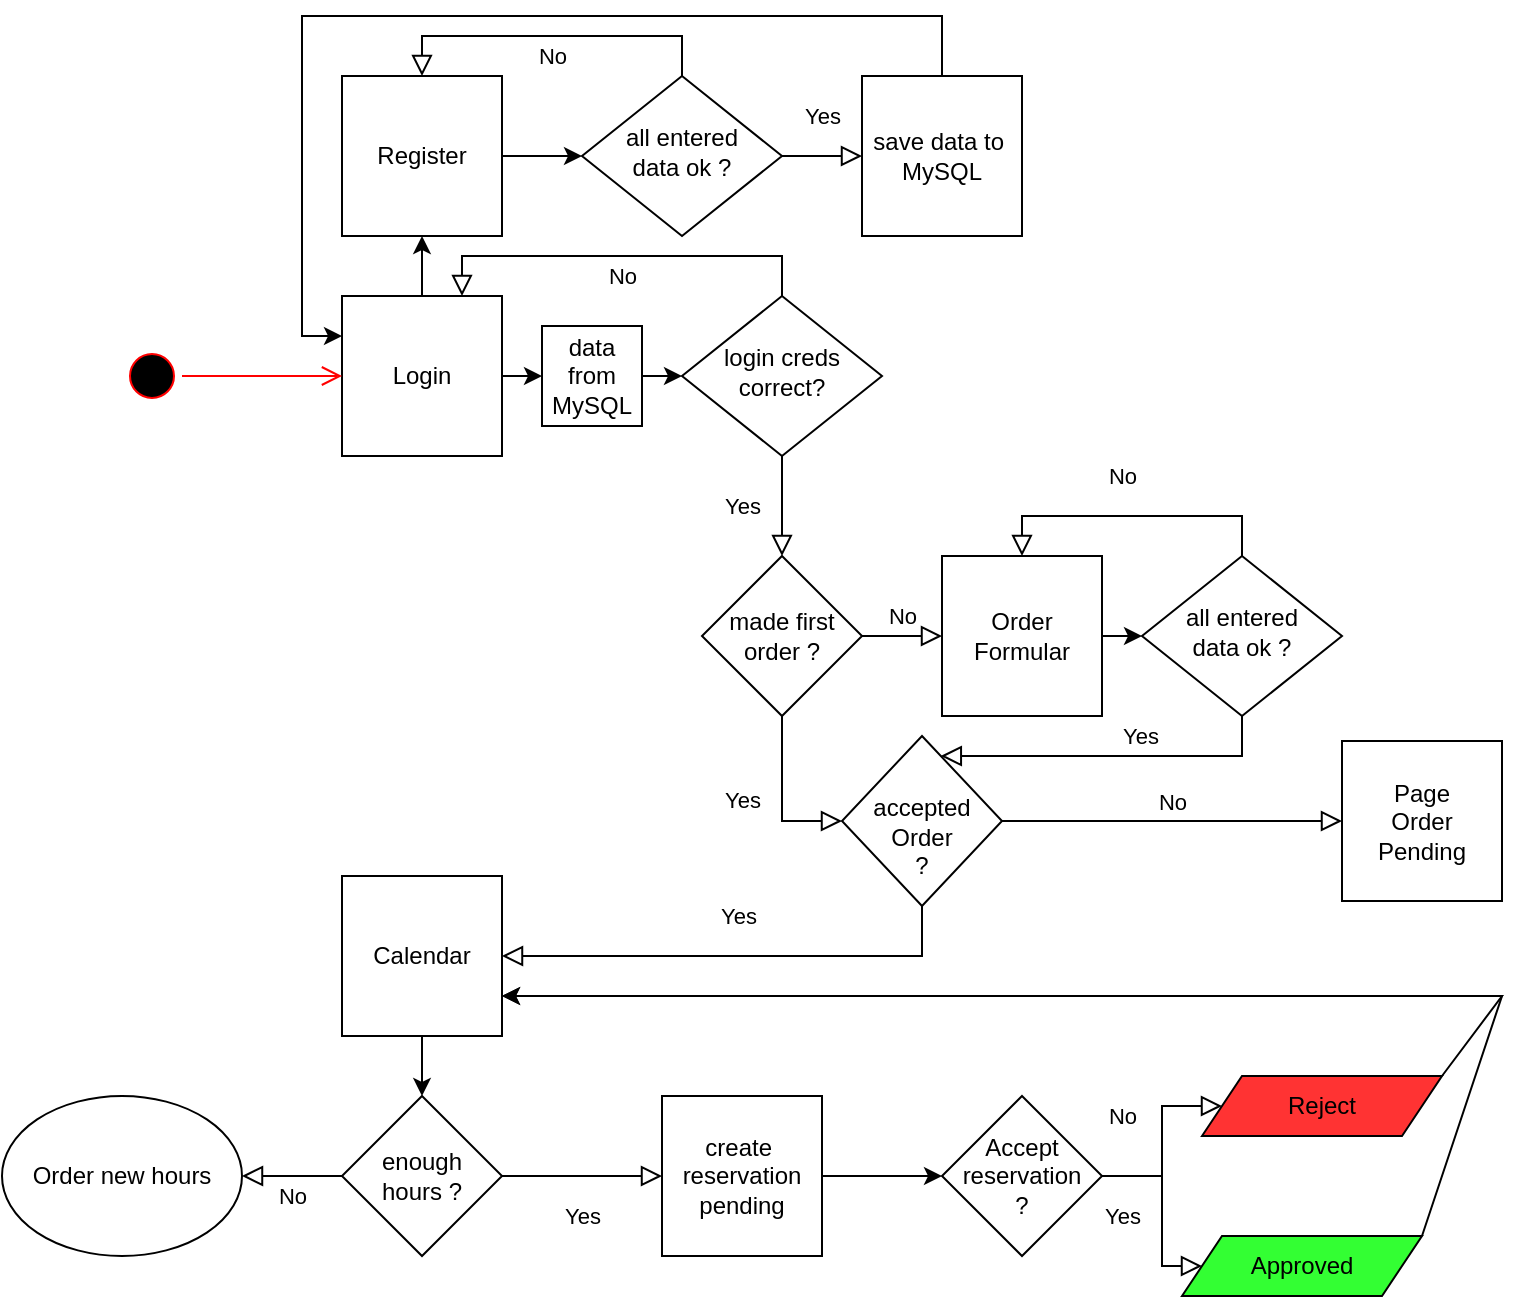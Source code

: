 <mxfile version="19.0.1" type="device"><diagram id="C5RBs43oDa-KdzZeNtuy" name="Page-1"><mxGraphModel dx="1291" dy="1824" grid="1" gridSize="10" guides="1" tooltips="1" connect="1" arrows="1" fold="1" page="1" pageScale="1" pageWidth="827" pageHeight="1169" math="0" shadow="0"><root><mxCell id="WIyWlLk6GJQsqaUBKTNV-0"/><mxCell id="WIyWlLk6GJQsqaUBKTNV-1" parent="WIyWlLk6GJQsqaUBKTNV-0"/><mxCell id="M9aeuWUKrC9vRqmzra_V-5" value="Register" style="whiteSpace=wrap;html=1;aspect=fixed;" parent="WIyWlLk6GJQsqaUBKTNV-1" vertex="1"><mxGeometry x="210" y="-380" width="80" height="80" as="geometry"/></mxCell><mxCell id="M9aeuWUKrC9vRqmzra_V-6" value="Login" style="whiteSpace=wrap;html=1;aspect=fixed;" parent="WIyWlLk6GJQsqaUBKTNV-1" vertex="1"><mxGeometry x="210" y="-270" width="80" height="80" as="geometry"/></mxCell><mxCell id="M9aeuWUKrC9vRqmzra_V-7" value="Calendar" style="whiteSpace=wrap;html=1;aspect=fixed;" parent="WIyWlLk6GJQsqaUBKTNV-1" vertex="1"><mxGeometry x="210" y="20" width="80" height="80" as="geometry"/></mxCell><mxCell id="M9aeuWUKrC9vRqmzra_V-10" value="Yes" style="rounded=0;html=1;jettySize=auto;orthogonalLoop=1;fontSize=11;endArrow=block;endFill=0;endSize=8;strokeWidth=1;shadow=0;labelBackgroundColor=none;edgeStyle=orthogonalEdgeStyle;entryX=0;entryY=0.5;entryDx=0;entryDy=0;" parent="WIyWlLk6GJQsqaUBKTNV-1" target="MN7975xbA43hBk4eJzTB-18" edge="1"><mxGeometry x="0.053" y="-20" relative="1" as="geometry"><mxPoint as="offset"/><mxPoint x="590" y="170" as="sourcePoint"/><mxPoint x="550" y="290" as="targetPoint"/><Array as="points"><mxPoint x="620" y="170"/><mxPoint x="620" y="215"/></Array></mxGeometry></mxCell><mxCell id="M9aeuWUKrC9vRqmzra_V-11" value="" style="endArrow=classic;html=1;rounded=0;entryX=0.5;entryY=1;entryDx=0;entryDy=0;exitX=0.5;exitY=0;exitDx=0;exitDy=0;" parent="WIyWlLk6GJQsqaUBKTNV-1" source="M9aeuWUKrC9vRqmzra_V-6" target="M9aeuWUKrC9vRqmzra_V-5" edge="1"><mxGeometry width="50" height="50" relative="1" as="geometry"><mxPoint x="210" y="-210" as="sourcePoint"/><mxPoint x="260" y="-260" as="targetPoint"/></mxGeometry></mxCell><mxCell id="M9aeuWUKrC9vRqmzra_V-12" value="all entered &lt;br&gt;data ok ?" style="rhombus;whiteSpace=wrap;html=1;shadow=0;fontFamily=Helvetica;fontSize=12;align=center;strokeWidth=1;spacing=6;spacingTop=-4;" parent="WIyWlLk6GJQsqaUBKTNV-1" vertex="1"><mxGeometry x="330" y="-380" width="100" height="80" as="geometry"/></mxCell><mxCell id="M9aeuWUKrC9vRqmzra_V-13" value="" style="endArrow=classic;html=1;rounded=0;entryX=0;entryY=0.5;entryDx=0;entryDy=0;exitX=1;exitY=0.5;exitDx=0;exitDy=0;" parent="WIyWlLk6GJQsqaUBKTNV-1" source="M9aeuWUKrC9vRqmzra_V-5" target="M9aeuWUKrC9vRqmzra_V-12" edge="1"><mxGeometry width="50" height="50" relative="1" as="geometry"><mxPoint x="330" y="-270" as="sourcePoint"/><mxPoint x="330" y="-300" as="targetPoint"/></mxGeometry></mxCell><mxCell id="M9aeuWUKrC9vRqmzra_V-14" value="No" style="edgeStyle=orthogonalEdgeStyle;rounded=0;html=1;jettySize=auto;orthogonalLoop=1;fontSize=11;endArrow=block;endFill=0;endSize=8;strokeWidth=1;shadow=0;labelBackgroundColor=none;exitX=0.5;exitY=0;exitDx=0;exitDy=0;entryX=0.5;entryY=0;entryDx=0;entryDy=0;" parent="WIyWlLk6GJQsqaUBKTNV-1" source="M9aeuWUKrC9vRqmzra_V-12" target="M9aeuWUKrC9vRqmzra_V-5" edge="1"><mxGeometry y="10" relative="1" as="geometry"><mxPoint as="offset"/><mxPoint x="400" y="-440" as="sourcePoint"/><mxPoint x="480" y="-440" as="targetPoint"/></mxGeometry></mxCell><mxCell id="M9aeuWUKrC9vRqmzra_V-15" value="Yes" style="rounded=0;html=1;jettySize=auto;orthogonalLoop=1;fontSize=11;endArrow=block;endFill=0;endSize=8;strokeWidth=1;shadow=0;labelBackgroundColor=none;edgeStyle=orthogonalEdgeStyle;exitX=1;exitY=0.5;exitDx=0;exitDy=0;entryX=0;entryY=0.5;entryDx=0;entryDy=0;" parent="WIyWlLk6GJQsqaUBKTNV-1" source="M9aeuWUKrC9vRqmzra_V-12" target="M9aeuWUKrC9vRqmzra_V-16" edge="1"><mxGeometry y="20" relative="1" as="geometry"><mxPoint as="offset"/><mxPoint x="440" y="-255" as="sourcePoint"/><mxPoint x="470" y="-340" as="targetPoint"/></mxGeometry></mxCell><mxCell id="M9aeuWUKrC9vRqmzra_V-16" value="save data to&amp;nbsp;&lt;br&gt;MySQL" style="whiteSpace=wrap;html=1;aspect=fixed;" parent="WIyWlLk6GJQsqaUBKTNV-1" vertex="1"><mxGeometry x="470" y="-380" width="80" height="80" as="geometry"/></mxCell><mxCell id="M9aeuWUKrC9vRqmzra_V-17" value="login creds correct?" style="rhombus;whiteSpace=wrap;html=1;shadow=0;fontFamily=Helvetica;fontSize=12;align=center;strokeWidth=1;spacing=6;spacingTop=-4;" parent="WIyWlLk6GJQsqaUBKTNV-1" vertex="1"><mxGeometry x="380" y="-270" width="100" height="80" as="geometry"/></mxCell><mxCell id="M9aeuWUKrC9vRqmzra_V-18" value="data from MySQL" style="whiteSpace=wrap;html=1;aspect=fixed;" parent="WIyWlLk6GJQsqaUBKTNV-1" vertex="1"><mxGeometry x="310" y="-255" width="50" height="50" as="geometry"/></mxCell><mxCell id="M9aeuWUKrC9vRqmzra_V-19" value="" style="endArrow=classic;html=1;rounded=0;entryX=0;entryY=0.5;entryDx=0;entryDy=0;exitX=1;exitY=0.5;exitDx=0;exitDy=0;" parent="WIyWlLk6GJQsqaUBKTNV-1" source="M9aeuWUKrC9vRqmzra_V-6" target="M9aeuWUKrC9vRqmzra_V-18" edge="1"><mxGeometry width="50" height="50" relative="1" as="geometry"><mxPoint x="290" y="-120" as="sourcePoint"/><mxPoint x="290" y="-150" as="targetPoint"/></mxGeometry></mxCell><mxCell id="M9aeuWUKrC9vRqmzra_V-20" value="" style="endArrow=classic;html=1;rounded=0;entryX=0;entryY=0.5;entryDx=0;entryDy=0;exitX=1;exitY=0.5;exitDx=0;exitDy=0;" parent="WIyWlLk6GJQsqaUBKTNV-1" source="M9aeuWUKrC9vRqmzra_V-18" target="M9aeuWUKrC9vRqmzra_V-17" edge="1"><mxGeometry width="50" height="50" relative="1" as="geometry"><mxPoint x="379.31" y="-160" as="sourcePoint"/><mxPoint x="379.31" y="-190" as="targetPoint"/></mxGeometry></mxCell><mxCell id="M9aeuWUKrC9vRqmzra_V-21" value="No" style="edgeStyle=orthogonalEdgeStyle;rounded=0;html=1;jettySize=auto;orthogonalLoop=1;fontSize=11;endArrow=block;endFill=0;endSize=8;strokeWidth=1;shadow=0;labelBackgroundColor=none;exitX=0.5;exitY=0;exitDx=0;exitDy=0;entryX=0.75;entryY=0;entryDx=0;entryDy=0;" parent="WIyWlLk6GJQsqaUBKTNV-1" source="M9aeuWUKrC9vRqmzra_V-17" target="M9aeuWUKrC9vRqmzra_V-6" edge="1"><mxGeometry y="10" relative="1" as="geometry"><mxPoint as="offset"/><mxPoint x="500" y="-255" as="sourcePoint"/><mxPoint x="580" y="-255" as="targetPoint"/></mxGeometry></mxCell><mxCell id="M9aeuWUKrC9vRqmzra_V-22" value="" style="endArrow=classic;html=1;rounded=0;exitX=0.5;exitY=0;exitDx=0;exitDy=0;entryX=0;entryY=0.25;entryDx=0;entryDy=0;" parent="WIyWlLk6GJQsqaUBKTNV-1" source="M9aeuWUKrC9vRqmzra_V-16" target="M9aeuWUKrC9vRqmzra_V-6" edge="1"><mxGeometry width="50" height="50" relative="1" as="geometry"><mxPoint x="590" y="-360" as="sourcePoint"/><mxPoint x="640" y="-410" as="targetPoint"/><Array as="points"><mxPoint x="510" y="-410"/><mxPoint x="190" y="-410"/><mxPoint x="190" y="-250"/></Array></mxGeometry></mxCell><mxCell id="M9aeuWUKrC9vRqmzra_V-24" value="Yes" style="rounded=0;html=1;jettySize=auto;orthogonalLoop=1;fontSize=11;endArrow=block;endFill=0;endSize=8;strokeWidth=1;shadow=0;labelBackgroundColor=none;edgeStyle=orthogonalEdgeStyle;exitX=0.5;exitY=1;exitDx=0;exitDy=0;entryX=1;entryY=0.5;entryDx=0;entryDy=0;" parent="WIyWlLk6GJQsqaUBKTNV-1" source="MN7975xbA43hBk4eJzTB-3" target="M9aeuWUKrC9vRqmzra_V-7" edge="1"><mxGeometry y="-20" relative="1" as="geometry"><mxPoint as="offset"/><mxPoint x="540" y="-150" as="sourcePoint"/><mxPoint x="540" y="-90" as="targetPoint"/><Array as="points"><mxPoint x="500" y="60"/></Array></mxGeometry></mxCell><mxCell id="EDBKbgvd6F27mPL5oW0w-9" value="" style="edgeStyle=orthogonalEdgeStyle;rounded=0;orthogonalLoop=1;jettySize=auto;html=1;entryX=0;entryY=0.5;entryDx=0;entryDy=0;" parent="WIyWlLk6GJQsqaUBKTNV-1" source="EDBKbgvd6F27mPL5oW0w-0" target="EDBKbgvd6F27mPL5oW0w-10" edge="1"><mxGeometry relative="1" as="geometry"><mxPoint x="510" y="170" as="targetPoint"/></mxGeometry></mxCell><mxCell id="EDBKbgvd6F27mPL5oW0w-0" value="create&amp;nbsp;&lt;br&gt;reservation&lt;br&gt;pending" style="whiteSpace=wrap;html=1;aspect=fixed;" parent="WIyWlLk6GJQsqaUBKTNV-1" vertex="1"><mxGeometry x="370" y="130" width="80" height="80" as="geometry"/></mxCell><mxCell id="EDBKbgvd6F27mPL5oW0w-1" value="enough&lt;br&gt;hours ?" style="rhombus;whiteSpace=wrap;html=1;" parent="WIyWlLk6GJQsqaUBKTNV-1" vertex="1"><mxGeometry x="210" y="130" width="80" height="80" as="geometry"/></mxCell><mxCell id="EDBKbgvd6F27mPL5oW0w-2" value="Order new hours" style="ellipse;whiteSpace=wrap;html=1;" parent="WIyWlLk6GJQsqaUBKTNV-1" vertex="1"><mxGeometry x="40" y="130" width="120" height="80" as="geometry"/></mxCell><mxCell id="EDBKbgvd6F27mPL5oW0w-3" value="" style="endArrow=classic;html=1;rounded=0;exitX=0.5;exitY=1;exitDx=0;exitDy=0;entryX=0.5;entryY=0;entryDx=0;entryDy=0;" parent="WIyWlLk6GJQsqaUBKTNV-1" source="M9aeuWUKrC9vRqmzra_V-7" target="EDBKbgvd6F27mPL5oW0w-1" edge="1"><mxGeometry width="50" height="50" relative="1" as="geometry"><mxPoint x="350" y="10" as="sourcePoint"/><mxPoint x="400" y="-40" as="targetPoint"/></mxGeometry></mxCell><mxCell id="EDBKbgvd6F27mPL5oW0w-4" value="Yes" style="rounded=0;html=1;jettySize=auto;orthogonalLoop=1;fontSize=11;endArrow=block;endFill=0;endSize=8;strokeWidth=1;shadow=0;labelBackgroundColor=none;edgeStyle=orthogonalEdgeStyle;exitX=1;exitY=0.5;exitDx=0;exitDy=0;entryX=0;entryY=0.5;entryDx=0;entryDy=0;" parent="WIyWlLk6GJQsqaUBKTNV-1" source="EDBKbgvd6F27mPL5oW0w-1" target="EDBKbgvd6F27mPL5oW0w-0" edge="1"><mxGeometry y="-20" relative="1" as="geometry"><mxPoint as="offset"/><mxPoint x="320" y="180" as="sourcePoint"/><mxPoint x="360" y="170" as="targetPoint"/></mxGeometry></mxCell><mxCell id="EDBKbgvd6F27mPL5oW0w-5" value="No" style="edgeStyle=orthogonalEdgeStyle;rounded=0;html=1;jettySize=auto;orthogonalLoop=1;fontSize=11;endArrow=block;endFill=0;endSize=8;strokeWidth=1;shadow=0;labelBackgroundColor=none;exitX=0;exitY=0.5;exitDx=0;exitDy=0;entryX=1;entryY=0.5;entryDx=0;entryDy=0;" parent="WIyWlLk6GJQsqaUBKTNV-1" source="EDBKbgvd6F27mPL5oW0w-1" target="EDBKbgvd6F27mPL5oW0w-2" edge="1"><mxGeometry y="10" relative="1" as="geometry"><mxPoint as="offset"/><mxPoint x="70" as="sourcePoint"/><mxPoint x="150" as="targetPoint"/></mxGeometry></mxCell><mxCell id="EDBKbgvd6F27mPL5oW0w-10" value="Accept reservation&lt;br&gt;?" style="rhombus;whiteSpace=wrap;html=1;" parent="WIyWlLk6GJQsqaUBKTNV-1" vertex="1"><mxGeometry x="510" y="130" width="80" height="80" as="geometry"/></mxCell><mxCell id="EDBKbgvd6F27mPL5oW0w-12" value="Yes" style="rounded=0;html=1;jettySize=auto;orthogonalLoop=1;fontSize=11;endArrow=block;endFill=0;endSize=8;strokeWidth=1;shadow=0;labelBackgroundColor=none;edgeStyle=orthogonalEdgeStyle;exitX=0.5;exitY=1;exitDx=0;exitDy=0;" parent="WIyWlLk6GJQsqaUBKTNV-1" source="MN7975xbA43hBk4eJzTB-14" target="MN7975xbA43hBk4eJzTB-3" edge="1"><mxGeometry x="-0.162" y="-10" relative="1" as="geometry"><mxPoint as="offset"/><mxPoint x="720" y="-205.0" as="sourcePoint"/><mxPoint x="800" y="-205.0" as="targetPoint"/><Array as="points"><mxPoint x="660" y="-40"/></Array></mxGeometry></mxCell><mxCell id="EDBKbgvd6F27mPL5oW0w-13" value="No" style="edgeStyle=orthogonalEdgeStyle;rounded=0;html=1;jettySize=auto;orthogonalLoop=1;fontSize=11;endArrow=block;endFill=0;endSize=8;strokeWidth=1;shadow=0;labelBackgroundColor=none;exitX=1;exitY=0.5;exitDx=0;exitDy=0;entryX=0;entryY=0.5;entryDx=0;entryDy=0;" parent="WIyWlLk6GJQsqaUBKTNV-1" source="EDBKbgvd6F27mPL5oW0w-10" target="MN7975xbA43hBk4eJzTB-17" edge="1"><mxGeometry x="0.263" y="20" relative="1" as="geometry"><mxPoint as="offset"/><mxPoint x="630" y="-120.0" as="sourcePoint"/><mxPoint x="580" y="-120.0" as="targetPoint"/><Array as="points"><mxPoint x="620" y="170"/><mxPoint x="620" y="135"/></Array></mxGeometry></mxCell><mxCell id="MN7975xbA43hBk4eJzTB-0" value="made first&lt;br&gt;order ?" style="rhombus;whiteSpace=wrap;html=1;" parent="WIyWlLk6GJQsqaUBKTNV-1" vertex="1"><mxGeometry x="390" y="-140" width="80" height="80" as="geometry"/></mxCell><mxCell id="MN7975xbA43hBk4eJzTB-1" value="No" style="edgeStyle=orthogonalEdgeStyle;rounded=0;html=1;jettySize=auto;orthogonalLoop=1;fontSize=11;endArrow=block;endFill=0;endSize=8;strokeWidth=1;shadow=0;labelBackgroundColor=none;exitX=0.5;exitY=0;exitDx=0;exitDy=0;entryX=0.5;entryY=0;entryDx=0;entryDy=0;" parent="WIyWlLk6GJQsqaUBKTNV-1" source="MN7975xbA43hBk4eJzTB-14" target="MN7975xbA43hBk4eJzTB-4" edge="1"><mxGeometry x="0.067" y="-20" relative="1" as="geometry"><mxPoint as="offset"/><mxPoint x="589" y="-255" as="sourcePoint"/><mxPoint x="589" y="-185" as="targetPoint"/></mxGeometry></mxCell><mxCell id="MN7975xbA43hBk4eJzTB-2" value="Page&lt;br&gt;Order&lt;br&gt;Pending" style="whiteSpace=wrap;html=1;aspect=fixed;" parent="WIyWlLk6GJQsqaUBKTNV-1" vertex="1"><mxGeometry x="710" y="-47.5" width="80" height="80" as="geometry"/></mxCell><mxCell id="MN7975xbA43hBk4eJzTB-3" value="&lt;br&gt;accepted&lt;br&gt;Order&lt;br&gt;?" style="rhombus;whiteSpace=wrap;html=1;" parent="WIyWlLk6GJQsqaUBKTNV-1" vertex="1"><mxGeometry x="460" y="-50" width="80" height="85" as="geometry"/></mxCell><mxCell id="MN7975xbA43hBk4eJzTB-4" value="Order Formular" style="whiteSpace=wrap;html=1;aspect=fixed;" parent="WIyWlLk6GJQsqaUBKTNV-1" vertex="1"><mxGeometry x="510" y="-140" width="80" height="80" as="geometry"/></mxCell><mxCell id="MN7975xbA43hBk4eJzTB-5" value="" style="endArrow=classic;html=1;rounded=0;exitX=1;exitY=0.5;exitDx=0;exitDy=0;entryX=0;entryY=0.5;entryDx=0;entryDy=0;" parent="WIyWlLk6GJQsqaUBKTNV-1" source="MN7975xbA43hBk4eJzTB-4" target="MN7975xbA43hBk4eJzTB-14" edge="1"><mxGeometry width="50" height="50" relative="1" as="geometry"><mxPoint x="680" y="-100" as="sourcePoint"/><mxPoint x="730" y="-150" as="targetPoint"/></mxGeometry></mxCell><mxCell id="MN7975xbA43hBk4eJzTB-6" value="No" style="edgeStyle=orthogonalEdgeStyle;rounded=0;html=1;jettySize=auto;orthogonalLoop=1;fontSize=11;endArrow=block;endFill=0;endSize=8;strokeWidth=1;shadow=0;labelBackgroundColor=none;exitX=1;exitY=0.5;exitDx=0;exitDy=0;entryX=0;entryY=0.5;entryDx=0;entryDy=0;" parent="WIyWlLk6GJQsqaUBKTNV-1" source="MN7975xbA43hBk4eJzTB-0" target="MN7975xbA43hBk4eJzTB-4" edge="1"><mxGeometry y="10" relative="1" as="geometry"><mxPoint as="offset"/><mxPoint x="500" y="-160" as="sourcePoint"/><mxPoint x="500" y="-90" as="targetPoint"/></mxGeometry></mxCell><mxCell id="MN7975xbA43hBk4eJzTB-7" value="Yes" style="rounded=0;html=1;jettySize=auto;orthogonalLoop=1;fontSize=11;endArrow=block;endFill=0;endSize=8;strokeWidth=1;shadow=0;labelBackgroundColor=none;edgeStyle=orthogonalEdgeStyle;entryX=0.5;entryY=0;entryDx=0;entryDy=0;exitX=0.5;exitY=1;exitDx=0;exitDy=0;" parent="WIyWlLk6GJQsqaUBKTNV-1" source="M9aeuWUKrC9vRqmzra_V-17" target="MN7975xbA43hBk4eJzTB-0" edge="1"><mxGeometry y="-20" relative="1" as="geometry"><mxPoint as="offset"/><mxPoint x="569.5" y="-240" as="sourcePoint"/><mxPoint x="569.5" y="-130" as="targetPoint"/></mxGeometry></mxCell><mxCell id="MN7975xbA43hBk4eJzTB-8" value="No" style="edgeStyle=orthogonalEdgeStyle;rounded=0;html=1;jettySize=auto;orthogonalLoop=1;fontSize=11;endArrow=block;endFill=0;endSize=8;strokeWidth=1;shadow=0;labelBackgroundColor=none;exitX=1;exitY=0.5;exitDx=0;exitDy=0;entryX=0;entryY=0.5;entryDx=0;entryDy=0;" parent="WIyWlLk6GJQsqaUBKTNV-1" source="MN7975xbA43hBk4eJzTB-3" target="MN7975xbA43hBk4eJzTB-2" edge="1"><mxGeometry y="10" relative="1" as="geometry"><mxPoint as="offset"/><mxPoint x="560" y="50" as="sourcePoint"/><mxPoint x="560" y="120" as="targetPoint"/></mxGeometry></mxCell><mxCell id="MN7975xbA43hBk4eJzTB-9" value="Yes" style="rounded=0;html=1;jettySize=auto;orthogonalLoop=1;fontSize=11;endArrow=block;endFill=0;endSize=8;strokeWidth=1;shadow=0;labelBackgroundColor=none;edgeStyle=orthogonalEdgeStyle;entryX=0;entryY=0.5;entryDx=0;entryDy=0;exitX=0.5;exitY=1;exitDx=0;exitDy=0;" parent="WIyWlLk6GJQsqaUBKTNV-1" source="MN7975xbA43hBk4eJzTB-0" target="MN7975xbA43hBk4eJzTB-3" edge="1"><mxGeometry y="-20" relative="1" as="geometry"><mxPoint as="offset"/><mxPoint x="320" y="-120" as="sourcePoint"/><mxPoint x="320" y="-10" as="targetPoint"/></mxGeometry></mxCell><mxCell id="MN7975xbA43hBk4eJzTB-12" value="" style="ellipse;html=1;shape=startState;fillColor=#000000;strokeColor=#ff0000;" parent="WIyWlLk6GJQsqaUBKTNV-1" vertex="1"><mxGeometry x="100" y="-245" width="30" height="30" as="geometry"/></mxCell><mxCell id="MN7975xbA43hBk4eJzTB-13" value="" style="edgeStyle=orthogonalEdgeStyle;html=1;verticalAlign=bottom;endArrow=open;endSize=8;strokeColor=#ff0000;rounded=0;entryX=0;entryY=0.5;entryDx=0;entryDy=0;" parent="WIyWlLk6GJQsqaUBKTNV-1" source="MN7975xbA43hBk4eJzTB-12" target="M9aeuWUKrC9vRqmzra_V-6" edge="1"><mxGeometry relative="1" as="geometry"><mxPoint x="200" y="-225" as="targetPoint"/></mxGeometry></mxCell><mxCell id="MN7975xbA43hBk4eJzTB-14" value="all entered &lt;br&gt;data ok ?" style="rhombus;whiteSpace=wrap;html=1;shadow=0;fontFamily=Helvetica;fontSize=12;align=center;strokeWidth=1;spacing=6;spacingTop=-4;" parent="WIyWlLk6GJQsqaUBKTNV-1" vertex="1"><mxGeometry x="610" y="-140" width="100" height="80" as="geometry"/></mxCell><mxCell id="MN7975xbA43hBk4eJzTB-17" value="Reject" style="shape=parallelogram;perimeter=parallelogramPerimeter;whiteSpace=wrap;html=1;fixedSize=1;fillColor=#FF3333;" parent="WIyWlLk6GJQsqaUBKTNV-1" vertex="1"><mxGeometry x="640" y="120" width="120" height="30" as="geometry"/></mxCell><mxCell id="MN7975xbA43hBk4eJzTB-18" value="Approved" style="shape=parallelogram;perimeter=parallelogramPerimeter;whiteSpace=wrap;html=1;fixedSize=1;fillColor=#33FF33;" parent="WIyWlLk6GJQsqaUBKTNV-1" vertex="1"><mxGeometry x="630" y="200" width="120" height="30" as="geometry"/></mxCell><mxCell id="MN7975xbA43hBk4eJzTB-19" value="" style="endArrow=classic;html=1;rounded=0;exitX=1;exitY=0;exitDx=0;exitDy=0;entryX=1;entryY=0.75;entryDx=0;entryDy=0;" parent="WIyWlLk6GJQsqaUBKTNV-1" source="MN7975xbA43hBk4eJzTB-17" target="M9aeuWUKrC9vRqmzra_V-7" edge="1"><mxGeometry width="50" height="50" relative="1" as="geometry"><mxPoint x="790" y="210" as="sourcePoint"/><mxPoint x="840" y="160" as="targetPoint"/><Array as="points"><mxPoint x="790" y="80"/></Array></mxGeometry></mxCell><mxCell id="MN7975xbA43hBk4eJzTB-20" value="" style="endArrow=classic;html=1;rounded=0;exitX=1;exitY=0;exitDx=0;exitDy=0;entryX=1;entryY=0.75;entryDx=0;entryDy=0;" parent="WIyWlLk6GJQsqaUBKTNV-1" source="MN7975xbA43hBk4eJzTB-18" target="M9aeuWUKrC9vRqmzra_V-7" edge="1"><mxGeometry width="50" height="50" relative="1" as="geometry"><mxPoint x="860" y="270" as="sourcePoint"/><mxPoint x="910" y="220" as="targetPoint"/><Array as="points"><mxPoint x="790" y="80"/></Array></mxGeometry></mxCell></root></mxGraphModel></diagram></mxfile>